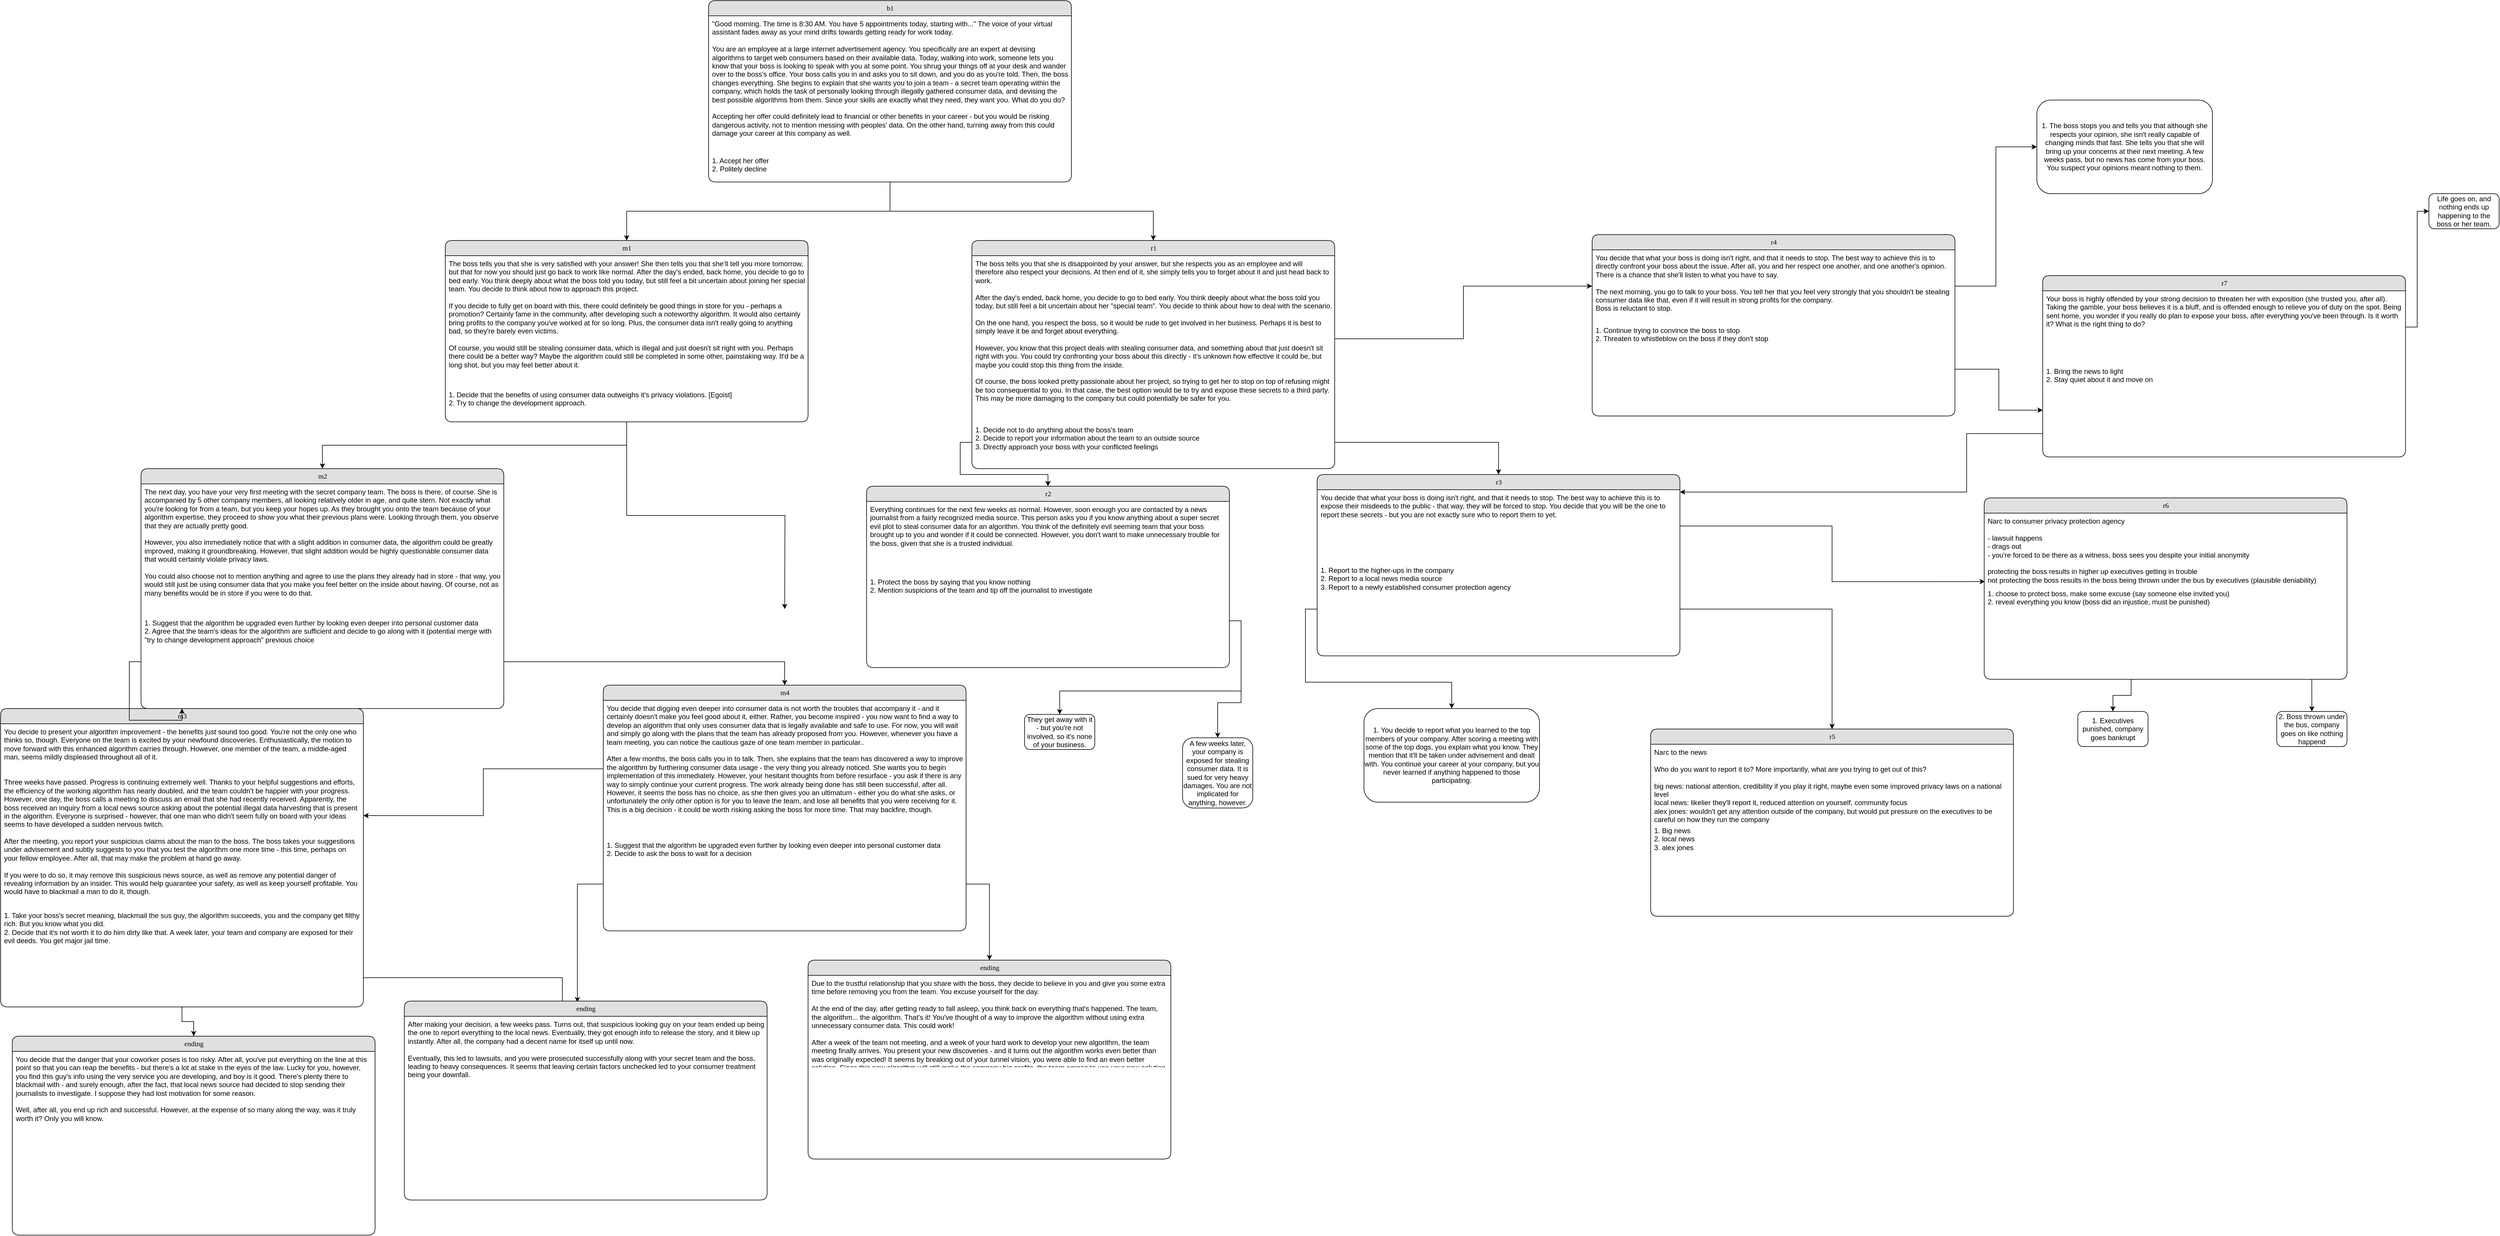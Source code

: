 <mxfile version="13.9.6" type="github">
  <diagram name="Page-1" id="b520641d-4fe3-3701-9064-5fc419738815">
    <mxGraphModel dx="2522" dy="772" grid="1" gridSize="10" guides="1" tooltips="1" connect="1" arrows="1" fold="1" page="1" pageScale="1" pageWidth="1100" pageHeight="850" background="#ffffff" math="0" shadow="0">
      <root>
        <mxCell id="0" />
        <mxCell id="1" parent="0" />
        <mxCell id="e9B-Smu1X89H_BTClJb--25" style="edgeStyle=orthogonalEdgeStyle;rounded=0;orthogonalLoop=1;jettySize=auto;html=1;" parent="1" source="e9B-Smu1X89H_BTClJb--18" target="e9B-Smu1X89H_BTClJb--22" edge="1">
          <mxGeometry relative="1" as="geometry" />
        </mxCell>
        <mxCell id="e9B-Smu1X89H_BTClJb--29" style="edgeStyle=orthogonalEdgeStyle;rounded=0;orthogonalLoop=1;jettySize=auto;html=1;" parent="1" source="e9B-Smu1X89H_BTClJb--18" target="e9B-Smu1X89H_BTClJb--26" edge="1">
          <mxGeometry relative="1" as="geometry" />
        </mxCell>
        <mxCell id="e9B-Smu1X89H_BTClJb--18" value="b1" style="swimlane;html=1;fontStyle=0;childLayout=stackLayout;horizontal=1;startSize=26;fillColor=#e0e0e0;horizontalStack=0;resizeParent=1;resizeLast=0;collapsible=1;marginBottom=0;swimlaneFillColor=#ffffff;align=center;rounded=1;shadow=0;comic=0;labelBackgroundColor=none;strokeWidth=1;fontFamily=Verdana;fontSize=12" parent="1" vertex="1">
          <mxGeometry x="130" y="30" width="620" height="310" as="geometry">
            <mxRectangle x="130" y="30" width="50" height="26" as="alternateBounds" />
          </mxGeometry>
        </mxCell>
        <mxCell id="e9B-Smu1X89H_BTClJb--19" value="&quot;Good morning. The time is 8:30 AM. You have 5 appointments today, starting with...&quot; The voice of your virtual assistant fades away as your mind drifts towards getting ready for work today.&#xa;&#xa;You are an employee at a large internet advertisement agency. You specifically are an expert at devising algorithms to target web consumers based on their available data. Today, walking into work, someone lets you know that your boss is looking to speak with you at some point. You shrug your things off at your desk and wander over to the boss&#39;s office. Your boss calls you in and asks you to sit down, and you do as you&#39;re told. Then, the boss changes everything. She begins to explain that she wants you to join a team - a secret team operating within the company, which holds the task of personally looking through illegally gathered consumer data, and devising the best possible algorithms from them. Since your skills are exactly what they need, they want you. What do you do?&#xa;&#xa;Accepting her offer could definitely lead to financial or other benefits in your career - but you would be risking dangerous activity, not to mention messing with peoples&#39; data. On the other hand, turning away from this could damage your career at this company as well." style="text;strokeColor=none;fillColor=none;spacingLeft=4;spacingRight=4;overflow=hidden;rotatable=0;points=[[0,0.5],[1,0.5]];portConstraint=eastwest;whiteSpace=wrap;verticalAlign=top;" parent="e9B-Smu1X89H_BTClJb--18" vertex="1">
          <mxGeometry y="26" width="620" height="234" as="geometry" />
        </mxCell>
        <mxCell id="e9B-Smu1X89H_BTClJb--21" value="1. Accept her offer&#xa;2. Politely decline" style="text;strokeColor=none;fillColor=none;spacingLeft=4;spacingRight=4;whiteSpace=wrap;overflow=hidden;rotatable=0;points=[[0,0.5],[1,0.5]];portConstraint=eastwest;" parent="e9B-Smu1X89H_BTClJb--18" vertex="1">
          <mxGeometry y="260" width="620" height="50" as="geometry" />
        </mxCell>
        <mxCell id="e9B-Smu1X89H_BTClJb--33" style="edgeStyle=orthogonalEdgeStyle;rounded=0;orthogonalLoop=1;jettySize=auto;html=1;" parent="1" source="e9B-Smu1X89H_BTClJb--22" target="e9B-Smu1X89H_BTClJb--30" edge="1">
          <mxGeometry relative="1" as="geometry" />
        </mxCell>
        <mxCell id="V5t-5OzrnSoj0Fzdp6cP-18" style="edgeStyle=orthogonalEdgeStyle;rounded=0;orthogonalLoop=1;jettySize=auto;html=1;" parent="1" source="e9B-Smu1X89H_BTClJb--22" edge="1">
          <mxGeometry relative="1" as="geometry">
            <mxPoint x="260" y="1070" as="targetPoint" />
          </mxGeometry>
        </mxCell>
        <mxCell id="e9B-Smu1X89H_BTClJb--22" value="m1" style="swimlane;html=1;fontStyle=0;childLayout=stackLayout;horizontal=1;startSize=26;fillColor=#e0e0e0;horizontalStack=0;resizeParent=1;resizeLast=0;collapsible=1;marginBottom=0;swimlaneFillColor=#ffffff;align=center;rounded=1;shadow=0;comic=0;labelBackgroundColor=none;strokeWidth=1;fontFamily=Verdana;fontSize=12" parent="1" vertex="1">
          <mxGeometry x="-320" y="440" width="620" height="310" as="geometry">
            <mxRectangle x="510" y="180" width="50" height="26" as="alternateBounds" />
          </mxGeometry>
        </mxCell>
        <mxCell id="e9B-Smu1X89H_BTClJb--23" value="The boss tells you that she is very satisfied with your answer! She then tells you that she’ll tell you more tomorrow, but that for now you should just go back to work like normal. After the day&#39;s ended, back home, you decide to go to bed early. You think deeply about what the boss told you today, but still feel a bit uncertain about joining her special team. You decide to think about how to approach this project.&#xa;&#xa;If you decide to fully get on board with this, there could definitely be good things in store for you - perhaps a promotion? Certainly fame in the community, after developing such a noteworthy algorithm. It would also certainly bring profits to the company you&#39;ve worked at for so long. Plus, the consumer data isn&#39;t really going to anything bad, so they&#39;re barely even victims.&#xa;&#xa;Of course, you would still be stealing consumer data, which is illegal and just doesn&#39;t sit right with you. Perhaps there could be a better way? Maybe the algorithm could still be completed in some other, painstaking way. It&#39;d be a long shot, but you may feel better about it." style="text;strokeColor=none;fillColor=none;spacingLeft=4;spacingRight=4;overflow=hidden;rotatable=0;points=[[0,0.5],[1,0.5]];portConstraint=eastwest;whiteSpace=wrap;verticalAlign=top;" parent="e9B-Smu1X89H_BTClJb--22" vertex="1">
          <mxGeometry y="26" width="620" height="224" as="geometry" />
        </mxCell>
        <mxCell id="e9B-Smu1X89H_BTClJb--24" value="1. Decide that the benefits of using consumer data outweighs it&#39;s privacy violations. [Egoist]&#xa;2. Try to change the development approach." style="text;strokeColor=none;fillColor=none;spacingLeft=4;spacingRight=4;whiteSpace=wrap;overflow=hidden;rotatable=0;points=[[0,0.5],[1,0.5]];portConstraint=eastwest;" parent="e9B-Smu1X89H_BTClJb--22" vertex="1">
          <mxGeometry y="250" width="620" height="50" as="geometry" />
        </mxCell>
        <mxCell id="e9B-Smu1X89H_BTClJb--26" value="r1" style="swimlane;html=1;fontStyle=0;childLayout=stackLayout;horizontal=1;startSize=26;fillColor=#e0e0e0;horizontalStack=0;resizeParent=1;resizeLast=0;collapsible=1;marginBottom=0;swimlaneFillColor=#ffffff;align=center;rounded=1;shadow=0;comic=0;labelBackgroundColor=none;strokeWidth=1;fontFamily=Verdana;fontSize=12" parent="1" vertex="1">
          <mxGeometry x="580" y="440" width="620" height="390" as="geometry">
            <mxRectangle x="510" y="180" width="50" height="26" as="alternateBounds" />
          </mxGeometry>
        </mxCell>
        <mxCell id="e9B-Smu1X89H_BTClJb--27" value="The boss tells you that she is disappointed by your answer, but she respects you as an employee and will therefore also respect your decisions. At then end of it, she simply tells you to forget about it and just head back to work.&#xa;&#xa;After the day&#39;s ended, back home, you decide to go to bed early. You think deeply about what the boss told you today, but still feel a bit uncertain about her &quot;special team&quot;. You decide to think about how to deal with the scenario.&#xa;&#xa;On the one hand, you respect the boss, so it would be rude to get involved in her business. Perhaps it is best to simply leave it be and forget about everything.&#xa;&#xa;However, you know that this project deals with stealing consumer data, and something about that just doesn&#39;t sit right with you. You could try confronting your boss about this directly - it&#39;s unknown how effective it could be, but maybe you could stop this thing from the inside.&#xa;&#xa;Of course, the boss looked pretty passionate about her project, so trying to get her to stop on top of refusing might be too consequential to you. In that case, the best option would be to try and expose these secrets to a third party. This may be more damaging to the company but could potentially be safer for you.&#xa;" style="text;strokeColor=none;fillColor=none;spacingLeft=4;spacingRight=4;overflow=hidden;rotatable=0;points=[[0,0.5],[1,0.5]];portConstraint=eastwest;whiteSpace=wrap;verticalAlign=top;" parent="e9B-Smu1X89H_BTClJb--26" vertex="1">
          <mxGeometry y="26" width="620" height="284" as="geometry" />
        </mxCell>
        <mxCell id="e9B-Smu1X89H_BTClJb--28" value="1. Decide not to do anything about the boss&#39;s team&#xa;2. Decide to report your information about the team to an outside source&#xa;3. Directly approach your boss with your conflicted feelings" style="text;strokeColor=none;fillColor=none;spacingLeft=4;spacingRight=4;whiteSpace=wrap;overflow=hidden;rotatable=0;points=[[0,0.5],[1,0.5]];portConstraint=eastwest;" parent="e9B-Smu1X89H_BTClJb--26" vertex="1">
          <mxGeometry y="310" width="620" height="70" as="geometry" />
        </mxCell>
        <mxCell id="e9B-Smu1X89H_BTClJb--30" value="m2" style="swimlane;html=1;fontStyle=0;childLayout=stackLayout;horizontal=1;startSize=26;fillColor=#e0e0e0;horizontalStack=0;resizeParent=1;resizeLast=0;collapsible=1;marginBottom=0;swimlaneFillColor=#ffffff;align=center;rounded=1;shadow=0;comic=0;labelBackgroundColor=none;strokeWidth=1;fontFamily=Verdana;fontSize=12" parent="1" vertex="1">
          <mxGeometry x="-840" y="830" width="620" height="410" as="geometry">
            <mxRectangle x="510" y="180" width="50" height="26" as="alternateBounds" />
          </mxGeometry>
        </mxCell>
        <mxCell id="e9B-Smu1X89H_BTClJb--31" value="The next day, you have your very first meeting with the secret company team. The boss is there, of course. She is accompanied by 5 other company members, all looking relatively older in age, and quite stern. Not exactly what you&#39;re looking for from a team, but you keep your hopes up. As they brought you onto the team because of your algorithm expertise, they proceed to show you what their previous plans were. Looking through them, you observe that they are actually pretty good. &#xa;&#xa;However, you also immediately notice that with a slight addition in consumer data, the algorithm could be greatly improved, making it groundbreaking. However, that slight addition would be highly questionable consumer data that would certainly violate privacy laws.&#xa;&#xa;You could also choose not to mention anything and agree to use the plans they already had in store - that way, you would still just be using consumer data that you make you feel better on the inside about having. Of course, not as many benefits would be in store if you were to do that." style="text;strokeColor=none;fillColor=none;spacingLeft=4;spacingRight=4;overflow=hidden;rotatable=0;points=[[0,0.5],[1,0.5]];portConstraint=eastwest;whiteSpace=wrap;verticalAlign=top;" parent="e9B-Smu1X89H_BTClJb--30" vertex="1">
          <mxGeometry y="26" width="620" height="224" as="geometry" />
        </mxCell>
        <mxCell id="e9B-Smu1X89H_BTClJb--32" value="1. Suggest that the algorithm be upgraded even further by looking even deeper into personal customer data&#xa;2. Agree that the team&#39;s ideas for the algorithm are sufficient and decide to go along with it (potential merge with &quot;try to change development approach&quot; previous choice" style="text;strokeColor=none;fillColor=none;spacingLeft=4;spacingRight=4;whiteSpace=wrap;overflow=hidden;rotatable=0;points=[[0,0.5],[1,0.5]];portConstraint=eastwest;" parent="e9B-Smu1X89H_BTClJb--30" vertex="1">
          <mxGeometry y="250" width="620" height="160" as="geometry" />
        </mxCell>
        <mxCell id="V5t-5OzrnSoj0Fzdp6cP-26" style="edgeStyle=orthogonalEdgeStyle;rounded=0;orthogonalLoop=1;jettySize=auto;html=1;" parent="1" source="V5t-5OzrnSoj0Fzdp6cP-7" target="ORPxbONJtoW9aJd18paX-41" edge="1">
          <mxGeometry relative="1" as="geometry">
            <mxPoint x="-310" y="1735" as="targetPoint" />
            <Array as="points">
              <mxPoint x="-120" y="1700" />
            </Array>
          </mxGeometry>
        </mxCell>
        <mxCell id="V5t-5OzrnSoj0Fzdp6cP-29" style="edgeStyle=orthogonalEdgeStyle;rounded=0;orthogonalLoop=1;jettySize=auto;html=1;entryX=0.5;entryY=0;entryDx=0;entryDy=0;" parent="1" source="V5t-5OzrnSoj0Fzdp6cP-7" target="ORPxbONJtoW9aJd18paX-42" edge="1">
          <mxGeometry relative="1" as="geometry">
            <mxPoint x="-750" y="1890" as="targetPoint" />
          </mxGeometry>
        </mxCell>
        <mxCell id="V5t-5OzrnSoj0Fzdp6cP-7" value="m3" style="swimlane;html=1;fontStyle=0;childLayout=stackLayout;horizontal=1;startSize=26;fillColor=#e0e0e0;horizontalStack=0;resizeParent=1;resizeLast=0;collapsible=1;marginBottom=0;swimlaneFillColor=#ffffff;align=center;rounded=1;shadow=0;comic=0;labelBackgroundColor=none;strokeWidth=1;fontFamily=Verdana;fontSize=12" parent="1" vertex="1">
          <mxGeometry x="-1080" y="1240" width="620" height="510" as="geometry">
            <mxRectangle x="510" y="180" width="50" height="26" as="alternateBounds" />
          </mxGeometry>
        </mxCell>
        <mxCell id="V5t-5OzrnSoj0Fzdp6cP-8" value="You decide to present your algorithm improvement - the benefits just sound too good. You&#39;re not the only one who thinks so, though. Everyone on the team is excited by your newfound discoveries. Enthusiastically, the motion to move forward with this enhanced algorithm carries through. However, one member of the team, a middle-aged man, seems mildly displeased throughout all of it.&#xa;&#xa;&#xa;Three weeks have passed. Progress is continuing extremely well. Thanks to your helpful suggestions and efforts, the efficiency of the working algorithm has nearly doubled, and the team couldn&#39;t be happier with your progress. However, one day, the boss calls a meeting to discuss an email that she had recently received. Apparently, the boss received an inquiry from a local news source asking about the potential illegal data harvesting that is present in the algorithm. Everyone is surprised - however, that one man who didn&#39;t seem fully on board with your ideas seems to have developed a sudden nervous twitch.&#xa;&#xa;After the meeting, you report your suspicious claims about the man to the boss. The boss takes your suggestions under advisement and subtly suggests to you that you test the algorithm one more time - this time, perhaps on your fellow employee. After all, that may make the problem at hand go away.&#xa;&#xa;If you were to do so, it may remove this suspicious news source, as well as remove any potential danger of revealing information by an insider. This would help guarantee your safety, as well as keep yourself profitable. You would have to blackmail a man to do it, though." style="text;strokeColor=none;fillColor=none;spacingLeft=4;spacingRight=4;overflow=hidden;rotatable=0;points=[[0,0.5],[1,0.5]];portConstraint=eastwest;whiteSpace=wrap;verticalAlign=top;" parent="V5t-5OzrnSoj0Fzdp6cP-7" vertex="1">
          <mxGeometry y="26" width="620" height="314" as="geometry" />
        </mxCell>
        <mxCell id="V5t-5OzrnSoj0Fzdp6cP-9" value="1. Take your boss&#39;s secret meaning, blackmail the sus guy, the algorithm succeeds, you and the company get filthy rich. But you know what you did.&#xa;2. Decide that it&#39;s not worth it to do him dirty like that. A week later, your team and company are exposed for their evil deeds. You get major jail time." style="text;strokeColor=none;fillColor=none;spacingLeft=4;spacingRight=4;whiteSpace=wrap;overflow=hidden;rotatable=0;points=[[0,0.5],[1,0.5]];portConstraint=eastwest;" parent="V5t-5OzrnSoj0Fzdp6cP-7" vertex="1">
          <mxGeometry y="340" width="620" height="170" as="geometry" />
        </mxCell>
        <mxCell id="V5t-5OzrnSoj0Fzdp6cP-10" value="m4" style="swimlane;html=1;fontStyle=0;childLayout=stackLayout;horizontal=1;startSize=26;fillColor=#e0e0e0;horizontalStack=0;resizeParent=1;resizeLast=0;collapsible=1;marginBottom=0;swimlaneFillColor=#ffffff;align=center;rounded=1;shadow=0;comic=0;labelBackgroundColor=none;strokeWidth=1;fontFamily=Verdana;fontSize=12" parent="1" vertex="1">
          <mxGeometry x="-50" y="1200" width="620" height="420" as="geometry">
            <mxRectangle x="510" y="180" width="50" height="26" as="alternateBounds" />
          </mxGeometry>
        </mxCell>
        <mxCell id="V5t-5OzrnSoj0Fzdp6cP-11" value="You decide that digging even deeper into consumer data is not worth the troubles that accompany it - and it certainly doesn&#39;t make you feel good about it, either. Rather, you become inspired - you now want to find a way to develop an algorithm that only uses consumer data that is legally available and safe to use. For now, you will wait and simply go along with the plans that the team has already proposed from you. However, whenever you have a team meeting, you can notice the cautious gaze of one team member in particular..&#xa;&#xa;After a few months, the boss calls you in to talk. Then, she explains that the team has discovered a way to improve the algorithm by furthering consumer data usage - the very thing you already noticed. She wants you to begin implementation of this immediately. However, your hesitant thoughts from before resurface - you ask if there is any way to simply continue your current progress. The work already being done has still been successful, after all. However, it seems the boss has no choice, as she then gives you an ultimatum - either you do what she asks, or unfortunately the only other option is for you to leave the team, and lose all benefits that you were receiving for it. This is a big decision - it could be worth risking asking the boss for more time. That may backfire, though." style="text;strokeColor=none;fillColor=none;spacingLeft=4;spacingRight=4;overflow=hidden;rotatable=0;points=[[0,0.5],[1,0.5]];portConstraint=eastwest;whiteSpace=wrap;verticalAlign=top;" parent="V5t-5OzrnSoj0Fzdp6cP-10" vertex="1">
          <mxGeometry y="26" width="620" height="234" as="geometry" />
        </mxCell>
        <mxCell id="V5t-5OzrnSoj0Fzdp6cP-12" value="1. Suggest that the algorithm be upgraded even further by looking even deeper into personal customer data&#xa;2. Decide to ask the boss to wait for a decision " style="text;strokeColor=none;fillColor=none;spacingLeft=4;spacingRight=4;whiteSpace=wrap;overflow=hidden;rotatable=0;points=[[0,0.5],[1,0.5]];portConstraint=eastwest;" parent="V5t-5OzrnSoj0Fzdp6cP-10" vertex="1">
          <mxGeometry y="260" width="620" height="160" as="geometry" />
        </mxCell>
        <mxCell id="V5t-5OzrnSoj0Fzdp6cP-14" style="edgeStyle=orthogonalEdgeStyle;rounded=0;orthogonalLoop=1;jettySize=auto;html=1;exitX=1;exitY=0.5;exitDx=0;exitDy=0;entryX=0.5;entryY=0;entryDx=0;entryDy=0;" parent="1" source="e9B-Smu1X89H_BTClJb--32" target="V5t-5OzrnSoj0Fzdp6cP-10" edge="1">
          <mxGeometry relative="1" as="geometry" />
        </mxCell>
        <mxCell id="V5t-5OzrnSoj0Fzdp6cP-23" style="edgeStyle=orthogonalEdgeStyle;rounded=0;orthogonalLoop=1;jettySize=auto;html=1;" parent="1" source="V5t-5OzrnSoj0Fzdp6cP-11" target="V5t-5OzrnSoj0Fzdp6cP-8" edge="1">
          <mxGeometry relative="1" as="geometry" />
        </mxCell>
        <mxCell id="V5t-5OzrnSoj0Fzdp6cP-24" style="edgeStyle=orthogonalEdgeStyle;rounded=0;orthogonalLoop=1;jettySize=auto;html=1;entryX=0.5;entryY=0;entryDx=0;entryDy=0;" parent="1" source="e9B-Smu1X89H_BTClJb--32" target="V5t-5OzrnSoj0Fzdp6cP-7" edge="1">
          <mxGeometry relative="1" as="geometry" />
        </mxCell>
        <mxCell id="V5t-5OzrnSoj0Fzdp6cP-27" style="edgeStyle=orthogonalEdgeStyle;rounded=0;orthogonalLoop=1;jettySize=auto;html=1;entryX=0.477;entryY=0.006;entryDx=0;entryDy=0;entryPerimeter=0;" parent="1" source="V5t-5OzrnSoj0Fzdp6cP-12" target="ORPxbONJtoW9aJd18paX-40" edge="1">
          <mxGeometry relative="1" as="geometry">
            <mxPoint x="-189.36" y="1661.65" as="targetPoint" />
          </mxGeometry>
        </mxCell>
        <mxCell id="V5t-5OzrnSoj0Fzdp6cP-32" value="ending" style="swimlane;html=1;fontStyle=0;childLayout=stackLayout;horizontal=1;startSize=26;fillColor=#e0e0e0;horizontalStack=0;resizeParent=1;resizeLast=0;collapsible=1;marginBottom=0;swimlaneFillColor=#ffffff;align=center;rounded=1;shadow=0;comic=0;labelBackgroundColor=none;strokeWidth=1;fontFamily=Verdana;fontSize=12" parent="1" vertex="1">
          <mxGeometry x="300" y="1670" width="620" height="340" as="geometry">
            <mxRectangle x="510" y="180" width="50" height="26" as="alternateBounds" />
          </mxGeometry>
        </mxCell>
        <mxCell id="V5t-5OzrnSoj0Fzdp6cP-33" value="Due to the trustful relationship that you share with the boss, they decide to believe in you and give you some extra time before removing you from the team. You excuse yourself for the day.&#xa;&#xa;At the end of the day, after getting ready to fall asleep, you think back on everything that&#39;s happened. The team, the algorithm... the algorithm. That&#39;s it! You&#39;ve thought of a way to improve the algorithm without using extra unnecessary consumer data. This could work!&#xa;&#xa;After a week of the team not meeting, and a week of your hard work to develop your new algorithm, the team meeting finally arrives. You present your new discoveries - and it turns out the algorithm works even better than was originally expected! It seems by breaking out of your tunnel vision, you were able to find an even better solution. Since this new algorithm will still make the company big profits, the team agrees to use your new solution. Everything seemed to work out well, in the end - and you didn&#39;t even have to steal data." style="text;strokeColor=none;fillColor=none;spacingLeft=4;spacingRight=4;overflow=hidden;rotatable=0;points=[[0,0.5],[1,0.5]];portConstraint=eastwest;whiteSpace=wrap;verticalAlign=top;" parent="V5t-5OzrnSoj0Fzdp6cP-32" vertex="1">
          <mxGeometry y="26" width="620" height="154" as="geometry" />
        </mxCell>
        <mxCell id="V5t-5OzrnSoj0Fzdp6cP-37" style="edgeStyle=orthogonalEdgeStyle;rounded=0;orthogonalLoop=1;jettySize=auto;html=1;entryX=0.5;entryY=0;entryDx=0;entryDy=0;" parent="1" source="V5t-5OzrnSoj0Fzdp6cP-12" target="V5t-5OzrnSoj0Fzdp6cP-32" edge="1">
          <mxGeometry relative="1" as="geometry" />
        </mxCell>
        <mxCell id="V5t-5OzrnSoj0Fzdp6cP-38" value="r2" style="swimlane;html=1;fontStyle=0;childLayout=stackLayout;horizontal=1;startSize=26;fillColor=#e0e0e0;horizontalStack=0;resizeParent=1;resizeLast=0;collapsible=1;marginBottom=0;swimlaneFillColor=#ffffff;align=center;rounded=1;shadow=0;comic=0;labelBackgroundColor=none;strokeWidth=1;fontFamily=Verdana;fontSize=12" parent="1" vertex="1">
          <mxGeometry x="400" y="860" width="620" height="310" as="geometry">
            <mxRectangle x="510" y="180" width="50" height="26" as="alternateBounds" />
          </mxGeometry>
        </mxCell>
        <mxCell id="V5t-5OzrnSoj0Fzdp6cP-39" value="Everything continues for the next few weeks as normal. However, soon enough you are contacted by a news journalist from a fairly recognized media source. This person asks you if you know anything about a super secret evil plot to steal consumer data for an algorithm. You think of the definitely evil seeming team that your boss brought up to you and wonder if it could be connected. However, you don&#39;t want to make unnecessary trouble for the boss, given that she is a trusted individual." style="text;strokeColor=none;fillColor=none;spacingLeft=4;spacingRight=4;overflow=hidden;rotatable=0;points=[[0,0.5],[1,0.5]];portConstraint=eastwest;whiteSpace=wrap;verticalAlign=top;" parent="V5t-5OzrnSoj0Fzdp6cP-38" vertex="1">
          <mxGeometry y="26" width="620" height="124" as="geometry" />
        </mxCell>
        <mxCell id="V5t-5OzrnSoj0Fzdp6cP-40" value="1. Protect the boss by saying that you know nothing&#xa;2. Mention suspicions of the team and tip off the journalist to investigate" style="text;strokeColor=none;fillColor=none;spacingLeft=4;spacingRight=4;whiteSpace=wrap;overflow=hidden;rotatable=0;points=[[0,0.5],[1,0.5]];portConstraint=eastwest;" parent="V5t-5OzrnSoj0Fzdp6cP-38" vertex="1">
          <mxGeometry y="150" width="620" height="160" as="geometry" />
        </mxCell>
        <mxCell id="V5t-5OzrnSoj0Fzdp6cP-41" style="edgeStyle=orthogonalEdgeStyle;rounded=0;orthogonalLoop=1;jettySize=auto;html=1;entryX=0.5;entryY=0;entryDx=0;entryDy=0;" parent="1" source="e9B-Smu1X89H_BTClJb--28" target="V5t-5OzrnSoj0Fzdp6cP-38" edge="1">
          <mxGeometry relative="1" as="geometry" />
        </mxCell>
        <mxCell id="ORPxbONJtoW9aJd18paX-4" value="They get away with it - but you&#39;re not involved, so it&#39;s none of your business." style="rounded=1;whiteSpace=wrap;html=1;" parent="1" vertex="1">
          <mxGeometry x="670" y="1250" width="120" height="60" as="geometry" />
        </mxCell>
        <mxCell id="ORPxbONJtoW9aJd18paX-5" style="edgeStyle=orthogonalEdgeStyle;rounded=0;orthogonalLoop=1;jettySize=auto;html=1;entryX=0.5;entryY=0;entryDx=0;entryDy=0;" parent="1" source="V5t-5OzrnSoj0Fzdp6cP-40" target="ORPxbONJtoW9aJd18paX-4" edge="1">
          <mxGeometry relative="1" as="geometry" />
        </mxCell>
        <mxCell id="ORPxbONJtoW9aJd18paX-6" value="A few weeks later, your company is exposed for stealing consumer data. It is sued for very heavy damages. You are not implicated for anything, however." style="rounded=1;whiteSpace=wrap;html=1;" parent="1" vertex="1">
          <mxGeometry x="940" y="1290" width="120" height="120" as="geometry" />
        </mxCell>
        <mxCell id="ORPxbONJtoW9aJd18paX-7" style="edgeStyle=orthogonalEdgeStyle;rounded=0;orthogonalLoop=1;jettySize=auto;html=1;" parent="1" source="V5t-5OzrnSoj0Fzdp6cP-40" target="ORPxbONJtoW9aJd18paX-6" edge="1">
          <mxGeometry relative="1" as="geometry" />
        </mxCell>
        <mxCell id="ORPxbONJtoW9aJd18paX-8" value="r3" style="swimlane;html=1;fontStyle=0;childLayout=stackLayout;horizontal=1;startSize=26;fillColor=#e0e0e0;horizontalStack=0;resizeParent=1;resizeLast=0;collapsible=1;marginBottom=0;swimlaneFillColor=#ffffff;align=center;rounded=1;shadow=0;comic=0;labelBackgroundColor=none;strokeWidth=1;fontFamily=Verdana;fontSize=12" parent="1" vertex="1">
          <mxGeometry x="1170" y="840" width="620" height="310" as="geometry">
            <mxRectangle x="510" y="180" width="50" height="26" as="alternateBounds" />
          </mxGeometry>
        </mxCell>
        <mxCell id="ORPxbONJtoW9aJd18paX-9" value="You decide that what your boss is doing isn&#39;t right, and that it needs to stop. The best way to achieve this is to expose their misdeeds to the public - that way, they will be forced to stop. You decide that you will be the one to report these secrets - but you are not exactly sure who to report them to yet." style="text;strokeColor=none;fillColor=none;spacingLeft=4;spacingRight=4;overflow=hidden;rotatable=0;points=[[0,0.5],[1,0.5]];portConstraint=eastwest;whiteSpace=wrap;verticalAlign=top;" parent="ORPxbONJtoW9aJd18paX-8" vertex="1">
          <mxGeometry y="26" width="620" height="124" as="geometry" />
        </mxCell>
        <mxCell id="ORPxbONJtoW9aJd18paX-10" value="1. Report to the higher-ups in the company&#xa;2. Report to a local news media source&#xa;3. Report to a newly established consumer protection agency" style="text;strokeColor=none;fillColor=none;spacingLeft=4;spacingRight=4;whiteSpace=wrap;overflow=hidden;rotatable=0;points=[[0,0.5],[1,0.5]];portConstraint=eastwest;" parent="ORPxbONJtoW9aJd18paX-8" vertex="1">
          <mxGeometry y="150" width="620" height="160" as="geometry" />
        </mxCell>
        <mxCell id="ORPxbONJtoW9aJd18paX-11" value="r4" style="swimlane;html=1;fontStyle=0;childLayout=stackLayout;horizontal=1;startSize=26;fillColor=#e0e0e0;horizontalStack=0;resizeParent=1;resizeLast=0;collapsible=1;marginBottom=0;swimlaneFillColor=#ffffff;align=center;rounded=1;shadow=0;comic=0;labelBackgroundColor=none;strokeWidth=1;fontFamily=Verdana;fontSize=12" parent="1" vertex="1">
          <mxGeometry x="1640" y="430" width="620" height="310" as="geometry">
            <mxRectangle x="510" y="180" width="50" height="26" as="alternateBounds" />
          </mxGeometry>
        </mxCell>
        <mxCell id="ORPxbONJtoW9aJd18paX-12" value="You decide that what your boss is doing isn&#39;t right, and that it needs to stop. The best way to achieve this is to directly confront your boss about the issue. After all, you and her respect one another, and one another&#39;s opinion. There is a chance that she&#39;ll listen to what you have to say.&#xa;&#xa;The next morning, you go to talk to your boss. You tell her that you feel very strongly that you shouldn&#39;t be stealing consumer data like that, even if it will result in strong profits for the company.&#xa;Boss is reluctant to stop." style="text;strokeColor=none;fillColor=none;spacingLeft=4;spacingRight=4;overflow=hidden;rotatable=0;points=[[0,0.5],[1,0.5]];portConstraint=eastwest;whiteSpace=wrap;verticalAlign=top;" parent="ORPxbONJtoW9aJd18paX-11" vertex="1">
          <mxGeometry y="26" width="620" height="124" as="geometry" />
        </mxCell>
        <mxCell id="ORPxbONJtoW9aJd18paX-13" value="1. Continue trying to convince the boss to stop&#xa;2. Threaten to whistleblow on the boss if they don&#39;t stop" style="text;strokeColor=none;fillColor=none;spacingLeft=4;spacingRight=4;whiteSpace=wrap;overflow=hidden;rotatable=0;points=[[0,0.5],[1,0.5]];portConstraint=eastwest;" parent="ORPxbONJtoW9aJd18paX-11" vertex="1">
          <mxGeometry y="150" width="620" height="160" as="geometry" />
        </mxCell>
        <mxCell id="ORPxbONJtoW9aJd18paX-14" style="edgeStyle=orthogonalEdgeStyle;rounded=0;orthogonalLoop=1;jettySize=auto;html=1;entryX=0.5;entryY=0;entryDx=0;entryDy=0;" parent="1" source="e9B-Smu1X89H_BTClJb--28" target="ORPxbONJtoW9aJd18paX-8" edge="1">
          <mxGeometry relative="1" as="geometry" />
        </mxCell>
        <mxCell id="ORPxbONJtoW9aJd18paX-15" style="edgeStyle=orthogonalEdgeStyle;rounded=0;orthogonalLoop=1;jettySize=auto;html=1;" parent="1" source="e9B-Smu1X89H_BTClJb--27" target="ORPxbONJtoW9aJd18paX-12" edge="1">
          <mxGeometry relative="1" as="geometry" />
        </mxCell>
        <mxCell id="ORPxbONJtoW9aJd18paX-16" value="1. You decide to report what you learned to the top members of your company. After scoring a meeting with some of the top dogs, you explain what you know. They mention that it&#39;ll be taken under advisement and dealt with. You continue your career at your company, but you never learned if anything happened to those participating." style="rounded=1;whiteSpace=wrap;html=1;" parent="1" vertex="1">
          <mxGeometry x="1250" y="1240" width="300" height="160" as="geometry" />
        </mxCell>
        <mxCell id="ORPxbONJtoW9aJd18paX-17" style="edgeStyle=orthogonalEdgeStyle;rounded=0;orthogonalLoop=1;jettySize=auto;html=1;" parent="1" source="ORPxbONJtoW9aJd18paX-10" target="ORPxbONJtoW9aJd18paX-16" edge="1">
          <mxGeometry relative="1" as="geometry" />
        </mxCell>
        <mxCell id="ORPxbONJtoW9aJd18paX-18" value="r5" style="swimlane;html=1;fontStyle=0;childLayout=stackLayout;horizontal=1;startSize=26;fillColor=#e0e0e0;horizontalStack=0;resizeParent=1;resizeLast=0;collapsible=1;marginBottom=0;swimlaneFillColor=#ffffff;align=center;rounded=1;shadow=0;comic=0;labelBackgroundColor=none;strokeWidth=1;fontFamily=Verdana;fontSize=12" parent="1" vertex="1">
          <mxGeometry x="1740" y="1275" width="620" height="320" as="geometry">
            <mxRectangle x="510" y="180" width="50" height="26" as="alternateBounds" />
          </mxGeometry>
        </mxCell>
        <mxCell id="ORPxbONJtoW9aJd18paX-19" value="Narc to the news&#xa;&#xa;Who do you want to report it to? More importantly, what are you trying to get out of this?&#xa;&#xa;big news: national attention, credibility if you play it right, maybe even some improved privacy laws on a national level&#xa;local news: likelier they&#39;ll report it, reduced attention on yourself, community focus&#xa;alex jones: wouldn&#39;t get any attention outside of the company, but would put pressure on the executives to be careful on how they run the company" style="text;strokeColor=none;fillColor=none;spacingLeft=4;spacingRight=4;overflow=hidden;rotatable=0;points=[[0,0.5],[1,0.5]];portConstraint=eastwest;whiteSpace=wrap;verticalAlign=top;" parent="ORPxbONJtoW9aJd18paX-18" vertex="1">
          <mxGeometry y="26" width="620" height="134" as="geometry" />
        </mxCell>
        <mxCell id="ORPxbONJtoW9aJd18paX-20" value="1. Big news&#xa;2. local news&#xa;3. alex jones" style="text;strokeColor=none;fillColor=none;spacingLeft=4;spacingRight=4;whiteSpace=wrap;overflow=hidden;rotatable=0;points=[[0,0.5],[1,0.5]];portConstraint=eastwest;" parent="ORPxbONJtoW9aJd18paX-18" vertex="1">
          <mxGeometry y="160" width="620" height="160" as="geometry" />
        </mxCell>
        <mxCell id="ORPxbONJtoW9aJd18paX-21" style="edgeStyle=orthogonalEdgeStyle;rounded=0;orthogonalLoop=1;jettySize=auto;html=1;entryX=0.5;entryY=0;entryDx=0;entryDy=0;" parent="1" source="ORPxbONJtoW9aJd18paX-10" target="ORPxbONJtoW9aJd18paX-18" edge="1">
          <mxGeometry relative="1" as="geometry" />
        </mxCell>
        <mxCell id="ORPxbONJtoW9aJd18paX-22" value="r6" style="swimlane;html=1;fontStyle=0;childLayout=stackLayout;horizontal=1;startSize=26;fillColor=#e0e0e0;horizontalStack=0;resizeParent=1;resizeLast=0;collapsible=1;marginBottom=0;swimlaneFillColor=#ffffff;align=center;rounded=1;shadow=0;comic=0;labelBackgroundColor=none;strokeWidth=1;fontFamily=Verdana;fontSize=12" parent="1" vertex="1">
          <mxGeometry x="2310" y="880" width="620" height="310" as="geometry">
            <mxRectangle x="510" y="180" width="50" height="26" as="alternateBounds" />
          </mxGeometry>
        </mxCell>
        <mxCell id="ORPxbONJtoW9aJd18paX-23" value="Narc to consumer privacy protection agency&#xa;&#xa;- lawsuit happens&#xa;- drags out&#xa;- you&#39;re forced to be there as a witness, boss sees you despite your initial anonymity&#xa;&#xa;protecting the boss results in higher up executives getting in trouble&#xa;not protecting the boss results in the boss being thrown under the bus by executives (plausible deniability)" style="text;strokeColor=none;fillColor=none;spacingLeft=4;spacingRight=4;overflow=hidden;rotatable=0;points=[[0,0.5],[1,0.5]];portConstraint=eastwest;whiteSpace=wrap;verticalAlign=top;" parent="ORPxbONJtoW9aJd18paX-22" vertex="1">
          <mxGeometry y="26" width="620" height="124" as="geometry" />
        </mxCell>
        <mxCell id="ORPxbONJtoW9aJd18paX-24" value="1. choose to protect boss, make some excuse (say someone else invited you)&#xa;2. reveal everything you know (boss did an injustice, must be punished)" style="text;strokeColor=none;fillColor=none;spacingLeft=4;spacingRight=4;whiteSpace=wrap;overflow=hidden;rotatable=0;points=[[0,0.5],[1,0.5]];portConstraint=eastwest;" parent="ORPxbONJtoW9aJd18paX-22" vertex="1">
          <mxGeometry y="150" width="620" height="160" as="geometry" />
        </mxCell>
        <mxCell id="ORPxbONJtoW9aJd18paX-25" style="edgeStyle=orthogonalEdgeStyle;rounded=0;orthogonalLoop=1;jettySize=auto;html=1;entryX=0.002;entryY=0.944;entryDx=0;entryDy=0;entryPerimeter=0;" parent="1" source="ORPxbONJtoW9aJd18paX-9" target="ORPxbONJtoW9aJd18paX-23" edge="1">
          <mxGeometry relative="1" as="geometry" />
        </mxCell>
        <mxCell id="ORPxbONJtoW9aJd18paX-29" value="r7" style="swimlane;html=1;fontStyle=0;childLayout=stackLayout;horizontal=1;startSize=26;fillColor=#e0e0e0;horizontalStack=0;resizeParent=1;resizeLast=0;collapsible=1;marginBottom=0;swimlaneFillColor=#ffffff;align=center;rounded=1;shadow=0;comic=0;labelBackgroundColor=none;strokeWidth=1;fontFamily=Verdana;fontSize=12" parent="1" vertex="1">
          <mxGeometry x="2410" y="500" width="620" height="310" as="geometry">
            <mxRectangle x="510" y="180" width="50" height="26" as="alternateBounds" />
          </mxGeometry>
        </mxCell>
        <mxCell id="ORPxbONJtoW9aJd18paX-30" value="Your boss is highly offended by your strong decision to threaten her with exposition (she trusted you, after all). Taking the gamble, your boss believes it is a bluff, and is offended enough to relieve you of duty on the spot. Being sent home, you wonder if you really do plan to expose your boss, after everything you&#39;ve been through. Is it worth it? What is the right thing to do?" style="text;strokeColor=none;fillColor=none;spacingLeft=4;spacingRight=4;overflow=hidden;rotatable=0;points=[[0,0.5],[1,0.5]];portConstraint=eastwest;whiteSpace=wrap;verticalAlign=top;" parent="ORPxbONJtoW9aJd18paX-29" vertex="1">
          <mxGeometry y="26" width="620" height="124" as="geometry" />
        </mxCell>
        <mxCell id="ORPxbONJtoW9aJd18paX-31" value="1. Bring the news to light&#xa;2. Stay quiet about it and move on" style="text;strokeColor=none;fillColor=none;spacingLeft=4;spacingRight=4;whiteSpace=wrap;overflow=hidden;rotatable=0;points=[[0,0.5],[1,0.5]];portConstraint=eastwest;" parent="ORPxbONJtoW9aJd18paX-29" vertex="1">
          <mxGeometry y="150" width="620" height="160" as="geometry" />
        </mxCell>
        <mxCell id="ORPxbONJtoW9aJd18paX-32" style="edgeStyle=orthogonalEdgeStyle;rounded=0;orthogonalLoop=1;jettySize=auto;html=1;" parent="1" source="ORPxbONJtoW9aJd18paX-13" target="ORPxbONJtoW9aJd18paX-31" edge="1">
          <mxGeometry relative="1" as="geometry" />
        </mxCell>
        <mxCell id="ORPxbONJtoW9aJd18paX-34" value="1. The boss stops you and tells you that although she respects your opinion, she isn&#39;t really capable of changing minds that fast. She tells you that she will bring up your concerns at their next meeting. A few weeks pass, but no news has come from your boss. You suspect your opinions meant nothing to them." style="rounded=1;whiteSpace=wrap;html=1;" parent="1" vertex="1">
          <mxGeometry x="2400" y="200" width="300" height="160" as="geometry" />
        </mxCell>
        <mxCell id="ORPxbONJtoW9aJd18paX-35" style="edgeStyle=orthogonalEdgeStyle;rounded=0;orthogonalLoop=1;jettySize=auto;html=1;entryX=0;entryY=0.5;entryDx=0;entryDy=0;" parent="1" source="ORPxbONJtoW9aJd18paX-12" target="ORPxbONJtoW9aJd18paX-34" edge="1">
          <mxGeometry relative="1" as="geometry" />
        </mxCell>
        <mxCell id="ORPxbONJtoW9aJd18paX-36" style="edgeStyle=orthogonalEdgeStyle;rounded=0;orthogonalLoop=1;jettySize=auto;html=1;entryX=1;entryY=0.032;entryDx=0;entryDy=0;entryPerimeter=0;" parent="1" source="ORPxbONJtoW9aJd18paX-31" target="ORPxbONJtoW9aJd18paX-9" edge="1">
          <mxGeometry relative="1" as="geometry">
            <Array as="points">
              <mxPoint x="2280" y="770" />
              <mxPoint x="2280" y="870" />
            </Array>
          </mxGeometry>
        </mxCell>
        <mxCell id="ORPxbONJtoW9aJd18paX-37" value="Life goes on, and nothing ends up happening to the boss or her team." style="rounded=1;whiteSpace=wrap;html=1;" parent="1" vertex="1">
          <mxGeometry x="3070" y="360" width="120" height="60" as="geometry" />
        </mxCell>
        <mxCell id="ORPxbONJtoW9aJd18paX-38" style="edgeStyle=orthogonalEdgeStyle;rounded=0;orthogonalLoop=1;jettySize=auto;html=1;entryX=0;entryY=0.5;entryDx=0;entryDy=0;" parent="1" source="ORPxbONJtoW9aJd18paX-30" target="ORPxbONJtoW9aJd18paX-37" edge="1">
          <mxGeometry relative="1" as="geometry" />
        </mxCell>
        <mxCell id="e9B-Smu1X89H_BTClJb--40" style="edgeStyle=orthogonalEdgeStyle;rounded=0;orthogonalLoop=1;jettySize=auto;html=1;exitX=0.405;exitY=1.003;exitDx=0;exitDy=0;exitPerimeter=0;entryX=0.5;entryY=0;entryDx=0;entryDy=0;" parent="1" source="ORPxbONJtoW9aJd18paX-24" target="e9B-Smu1X89H_BTClJb--37" edge="1">
          <mxGeometry relative="1" as="geometry">
            <mxPoint x="2650" y="1230" as="sourcePoint" />
            <mxPoint x="2540" y="1220" as="targetPoint" />
          </mxGeometry>
        </mxCell>
        <mxCell id="e9B-Smu1X89H_BTClJb--37" value="1. Executives punished, company goes bankrupt" style="rounded=1;whiteSpace=wrap;html=1;" parent="1" vertex="1">
          <mxGeometry x="2470" y="1245" width="120" height="60" as="geometry" />
        </mxCell>
        <mxCell id="e9B-Smu1X89H_BTClJb--41" style="edgeStyle=orthogonalEdgeStyle;rounded=0;orthogonalLoop=1;jettySize=auto;html=1;entryX=0.5;entryY=0;entryDx=0;entryDy=0;exitX=0.903;exitY=1;exitDx=0;exitDy=0;exitPerimeter=0;" parent="1" source="ORPxbONJtoW9aJd18paX-24" target="e9B-Smu1X89H_BTClJb--38" edge="1">
          <mxGeometry relative="1" as="geometry">
            <mxPoint x="2650" y="1260" as="sourcePoint" />
            <mxPoint x="2720" y="1245" as="targetPoint" />
          </mxGeometry>
        </mxCell>
        <mxCell id="e9B-Smu1X89H_BTClJb--38" value="2. Boss thrown under the bus, company goes on like nothing happend" style="rounded=1;whiteSpace=wrap;html=1;" parent="1" vertex="1">
          <mxGeometry x="2810" y="1245" width="120" height="60" as="geometry" />
        </mxCell>
        <mxCell id="ORPxbONJtoW9aJd18paX-40" value="ending" style="swimlane;html=1;fontStyle=0;childLayout=stackLayout;horizontal=1;startSize=26;fillColor=#e0e0e0;horizontalStack=0;resizeParent=1;resizeLast=0;collapsible=1;marginBottom=0;swimlaneFillColor=#ffffff;align=center;rounded=1;shadow=0;comic=0;labelBackgroundColor=none;strokeWidth=1;fontFamily=Verdana;fontSize=12" parent="1" vertex="1">
          <mxGeometry x="-390" y="1740" width="620" height="340" as="geometry">
            <mxRectangle x="510" y="180" width="50" height="26" as="alternateBounds" />
          </mxGeometry>
        </mxCell>
        <mxCell id="ORPxbONJtoW9aJd18paX-41" value="After making your decision, a few weeks pass. Turns out, that suspicious looking guy on your team ended up being the one to report everything to the local news. Eventually, they got enough info to release the story, and it blew up instantly. After all, the company had a decent name for itself up until now. &#xa;&#xa;Eventually, this led to lawsuits, and you were prosecuted successfully along with your secret team and the boss, leading to heavy consequences. It seems that leaving certain factors unchecked led to your consumer treatment being your downfall." style="text;strokeColor=none;fillColor=none;spacingLeft=4;spacingRight=4;overflow=hidden;rotatable=0;points=[[0,0.5],[1,0.5]];portConstraint=eastwest;whiteSpace=wrap;verticalAlign=top;" parent="ORPxbONJtoW9aJd18paX-40" vertex="1">
          <mxGeometry y="26" width="620" height="154" as="geometry" />
        </mxCell>
        <mxCell id="ORPxbONJtoW9aJd18paX-42" value="ending" style="swimlane;html=1;fontStyle=0;childLayout=stackLayout;horizontal=1;startSize=26;fillColor=#e0e0e0;horizontalStack=0;resizeParent=1;resizeLast=0;collapsible=1;marginBottom=0;swimlaneFillColor=#ffffff;align=center;rounded=1;shadow=0;comic=0;labelBackgroundColor=none;strokeWidth=1;fontFamily=Verdana;fontSize=12" parent="1" vertex="1">
          <mxGeometry x="-1060" y="1800" width="620" height="340" as="geometry">
            <mxRectangle x="510" y="180" width="50" height="26" as="alternateBounds" />
          </mxGeometry>
        </mxCell>
        <mxCell id="ORPxbONJtoW9aJd18paX-43" value="You decide that the danger that your coworker poses is too risky. After all, you&#39;ve put everything on the line at this point so that you can reap the benefits - but there&#39;s a lot at stake in the eyes of the law. Lucky for you, however, you find this guy&#39;s info using the very service you are developing, and boy is it good. There&#39;s plenty there to blackmail with - and surely enough, after the fact, that local news source had decided to stop sending their journalists to investigate. I suppose they had lost motivation for some reason. &#xa;&#xa;Well, after all, you end up rich and successful. However, at the expense of so many along the way, was it truly worth it? Only you will know." style="text;strokeColor=none;fillColor=none;spacingLeft=4;spacingRight=4;overflow=hidden;rotatable=0;points=[[0,0.5],[1,0.5]];portConstraint=eastwest;whiteSpace=wrap;verticalAlign=top;" parent="ORPxbONJtoW9aJd18paX-42" vertex="1">
          <mxGeometry y="26" width="620" height="154" as="geometry" />
        </mxCell>
      </root>
    </mxGraphModel>
  </diagram>
</mxfile>
